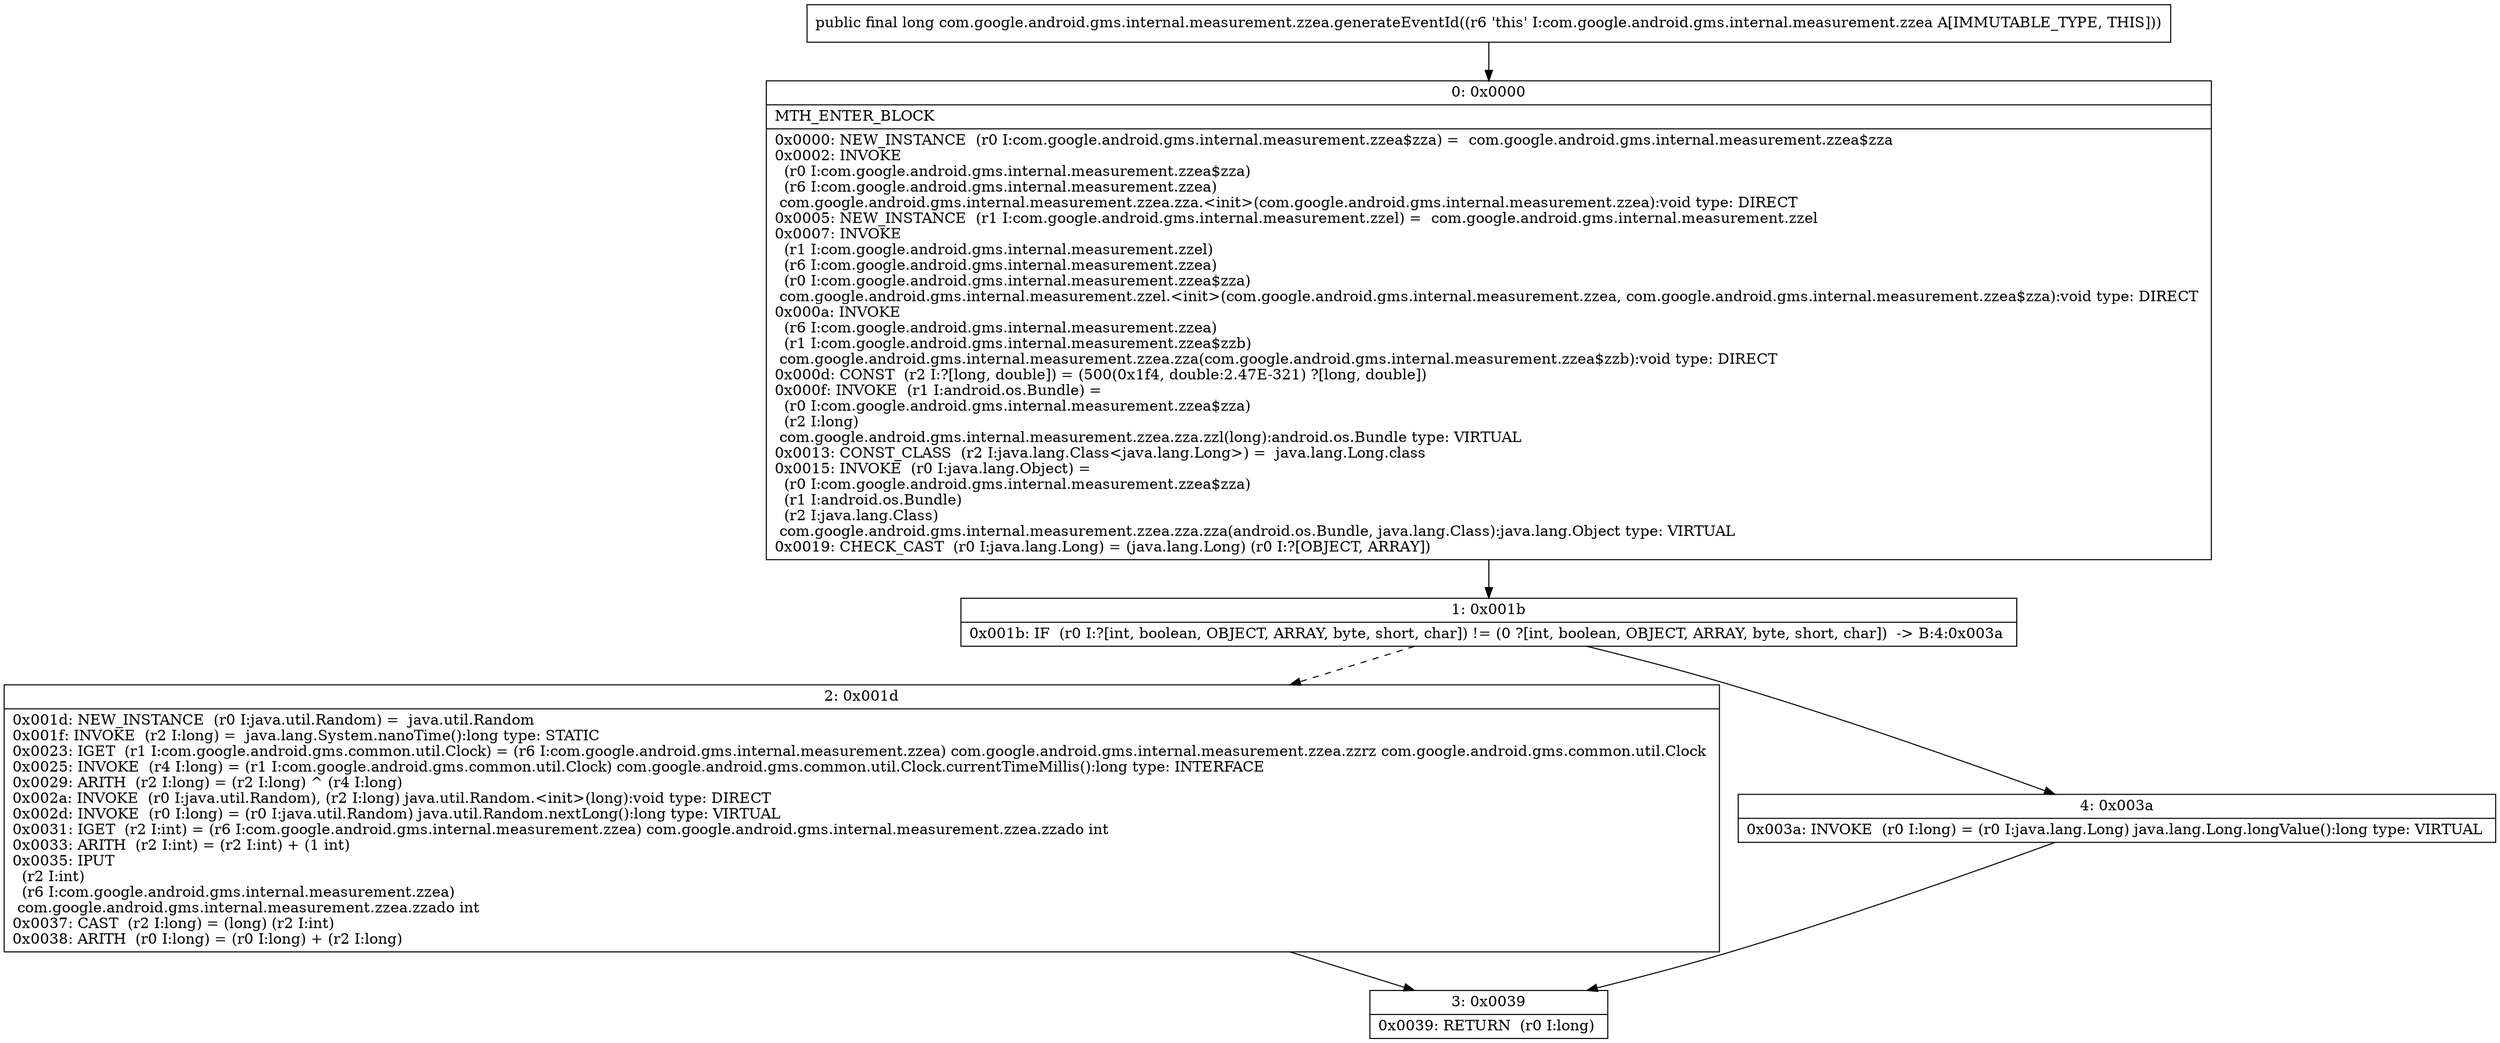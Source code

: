 digraph "CFG forcom.google.android.gms.internal.measurement.zzea.generateEventId()J" {
Node_0 [shape=record,label="{0\:\ 0x0000|MTH_ENTER_BLOCK\l|0x0000: NEW_INSTANCE  (r0 I:com.google.android.gms.internal.measurement.zzea$zza) =  com.google.android.gms.internal.measurement.zzea$zza \l0x0002: INVOKE  \l  (r0 I:com.google.android.gms.internal.measurement.zzea$zza)\l  (r6 I:com.google.android.gms.internal.measurement.zzea)\l com.google.android.gms.internal.measurement.zzea.zza.\<init\>(com.google.android.gms.internal.measurement.zzea):void type: DIRECT \l0x0005: NEW_INSTANCE  (r1 I:com.google.android.gms.internal.measurement.zzel) =  com.google.android.gms.internal.measurement.zzel \l0x0007: INVOKE  \l  (r1 I:com.google.android.gms.internal.measurement.zzel)\l  (r6 I:com.google.android.gms.internal.measurement.zzea)\l  (r0 I:com.google.android.gms.internal.measurement.zzea$zza)\l com.google.android.gms.internal.measurement.zzel.\<init\>(com.google.android.gms.internal.measurement.zzea, com.google.android.gms.internal.measurement.zzea$zza):void type: DIRECT \l0x000a: INVOKE  \l  (r6 I:com.google.android.gms.internal.measurement.zzea)\l  (r1 I:com.google.android.gms.internal.measurement.zzea$zzb)\l com.google.android.gms.internal.measurement.zzea.zza(com.google.android.gms.internal.measurement.zzea$zzb):void type: DIRECT \l0x000d: CONST  (r2 I:?[long, double]) = (500(0x1f4, double:2.47E\-321) ?[long, double]) \l0x000f: INVOKE  (r1 I:android.os.Bundle) = \l  (r0 I:com.google.android.gms.internal.measurement.zzea$zza)\l  (r2 I:long)\l com.google.android.gms.internal.measurement.zzea.zza.zzl(long):android.os.Bundle type: VIRTUAL \l0x0013: CONST_CLASS  (r2 I:java.lang.Class\<java.lang.Long\>) =  java.lang.Long.class \l0x0015: INVOKE  (r0 I:java.lang.Object) = \l  (r0 I:com.google.android.gms.internal.measurement.zzea$zza)\l  (r1 I:android.os.Bundle)\l  (r2 I:java.lang.Class)\l com.google.android.gms.internal.measurement.zzea.zza.zza(android.os.Bundle, java.lang.Class):java.lang.Object type: VIRTUAL \l0x0019: CHECK_CAST  (r0 I:java.lang.Long) = (java.lang.Long) (r0 I:?[OBJECT, ARRAY]) \l}"];
Node_1 [shape=record,label="{1\:\ 0x001b|0x001b: IF  (r0 I:?[int, boolean, OBJECT, ARRAY, byte, short, char]) != (0 ?[int, boolean, OBJECT, ARRAY, byte, short, char])  \-\> B:4:0x003a \l}"];
Node_2 [shape=record,label="{2\:\ 0x001d|0x001d: NEW_INSTANCE  (r0 I:java.util.Random) =  java.util.Random \l0x001f: INVOKE  (r2 I:long) =  java.lang.System.nanoTime():long type: STATIC \l0x0023: IGET  (r1 I:com.google.android.gms.common.util.Clock) = (r6 I:com.google.android.gms.internal.measurement.zzea) com.google.android.gms.internal.measurement.zzea.zzrz com.google.android.gms.common.util.Clock \l0x0025: INVOKE  (r4 I:long) = (r1 I:com.google.android.gms.common.util.Clock) com.google.android.gms.common.util.Clock.currentTimeMillis():long type: INTERFACE \l0x0029: ARITH  (r2 I:long) = (r2 I:long) ^ (r4 I:long) \l0x002a: INVOKE  (r0 I:java.util.Random), (r2 I:long) java.util.Random.\<init\>(long):void type: DIRECT \l0x002d: INVOKE  (r0 I:long) = (r0 I:java.util.Random) java.util.Random.nextLong():long type: VIRTUAL \l0x0031: IGET  (r2 I:int) = (r6 I:com.google.android.gms.internal.measurement.zzea) com.google.android.gms.internal.measurement.zzea.zzado int \l0x0033: ARITH  (r2 I:int) = (r2 I:int) + (1 int) \l0x0035: IPUT  \l  (r2 I:int)\l  (r6 I:com.google.android.gms.internal.measurement.zzea)\l com.google.android.gms.internal.measurement.zzea.zzado int \l0x0037: CAST  (r2 I:long) = (long) (r2 I:int) \l0x0038: ARITH  (r0 I:long) = (r0 I:long) + (r2 I:long) \l}"];
Node_3 [shape=record,label="{3\:\ 0x0039|0x0039: RETURN  (r0 I:long) \l}"];
Node_4 [shape=record,label="{4\:\ 0x003a|0x003a: INVOKE  (r0 I:long) = (r0 I:java.lang.Long) java.lang.Long.longValue():long type: VIRTUAL \l}"];
MethodNode[shape=record,label="{public final long com.google.android.gms.internal.measurement.zzea.generateEventId((r6 'this' I:com.google.android.gms.internal.measurement.zzea A[IMMUTABLE_TYPE, THIS])) }"];
MethodNode -> Node_0;
Node_0 -> Node_1;
Node_1 -> Node_2[style=dashed];
Node_1 -> Node_4;
Node_2 -> Node_3;
Node_4 -> Node_3;
}

